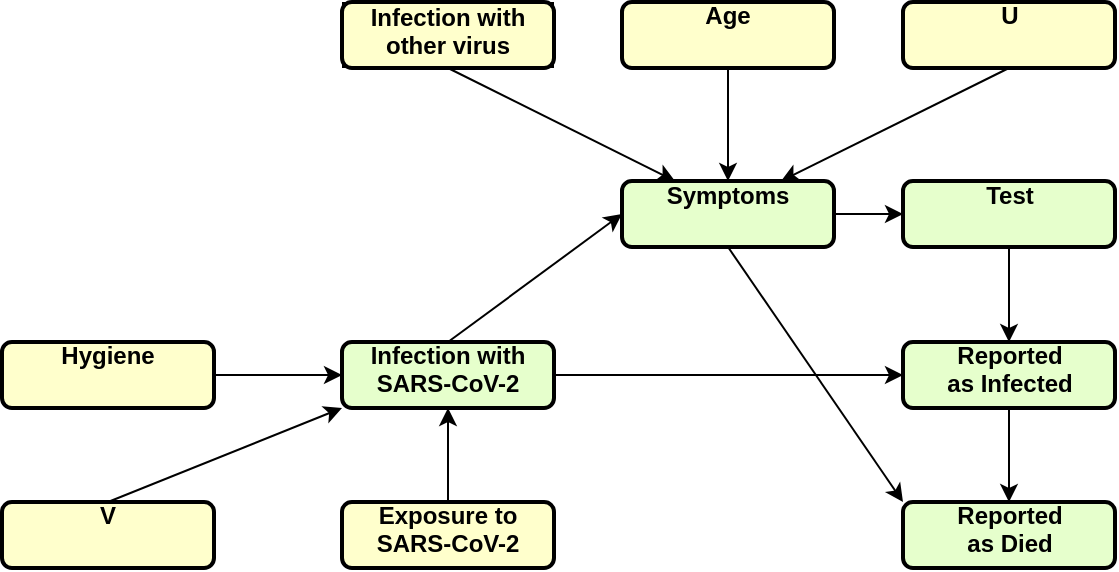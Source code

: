 <mxfile version="12.9.14" type="device"><diagram name="Page-1" id="c7558073-3199-34d8-9f00-42111426c3f3"><mxGraphModel dx="1006" dy="716" grid="1" gridSize="10" guides="1" tooltips="1" connect="1" arrows="1" fold="1" page="1" pageScale="1" pageWidth="826" pageHeight="1169" background="#ffffff" math="0" shadow="0"><root><mxCell id="0"/><mxCell id="1" parent="0"/><mxCell id="2" value="&lt;div&gt;Infection with &lt;br&gt;&lt;/div&gt;&lt;div&gt;SARS-CoV-2&lt;/div&gt;" style="verticalAlign=middle;align=center;overflow=fill;fontSize=12;fontFamily=Helvetica;html=1;rounded=1;fontStyle=1;strokeWidth=2;fillColor=#E6FFCC;gradientColor=none;" parent="1" vertex="1"><mxGeometry x="220" y="360" width="106" height="33" as="geometry"/></mxCell><mxCell id="qkZqZrROlDGyO82E6Gys-96" value="Symptoms" style="verticalAlign=middle;align=center;overflow=fill;fontSize=12;fontFamily=Helvetica;html=1;rounded=1;fontStyle=1;strokeWidth=2;fillColor=#E6FFCC;gradientColor=none;" vertex="1" parent="1"><mxGeometry x="360" y="279.5" width="106" height="33" as="geometry"/></mxCell><mxCell id="qkZqZrROlDGyO82E6Gys-97" value="Test" style="verticalAlign=middle;align=center;overflow=fill;fontSize=12;fontFamily=Helvetica;html=1;rounded=1;fontStyle=1;strokeWidth=2;fillColor=#E6FFCC;gradientColor=none;" vertex="1" parent="1"><mxGeometry x="500.5" y="279.5" width="106" height="33" as="geometry"/></mxCell><mxCell id="qkZqZrROlDGyO82E6Gys-99" value="&lt;div&gt;Reported &lt;br&gt;&lt;/div&gt;&lt;div&gt;as Infected&lt;/div&gt;" style="verticalAlign=middle;align=center;overflow=fill;fontSize=12;fontFamily=Helvetica;html=1;rounded=1;fontStyle=1;strokeWidth=2;fillColor=#E6FFCC;gradientColor=none;" vertex="1" parent="1"><mxGeometry x="500.5" y="360" width="106" height="33" as="geometry"/></mxCell><mxCell id="qkZqZrROlDGyO82E6Gys-102" value="" style="endArrow=classic;html=1;exitX=0.5;exitY=1;exitDx=0;exitDy=0;entryX=0.5;entryY=0;entryDx=0;entryDy=0;" edge="1" parent="1" source="qkZqZrROlDGyO82E6Gys-97" target="qkZqZrROlDGyO82E6Gys-99"><mxGeometry width="50" height="50" relative="1" as="geometry"><mxPoint x="-60" y="320" as="sourcePoint"/><mxPoint x="554" y="337" as="targetPoint"/></mxGeometry></mxCell><mxCell id="qkZqZrROlDGyO82E6Gys-103" value="&lt;div&gt;Reported&lt;/div&gt;&lt;div&gt; as Died&lt;/div&gt;&lt;div&gt;&lt;br&gt;&lt;/div&gt;" style="verticalAlign=middle;align=center;overflow=fill;fontSize=12;fontFamily=Helvetica;html=1;rounded=1;fontStyle=1;strokeWidth=2;fillColor=#E6FFCC;gradientColor=none;" vertex="1" parent="1"><mxGeometry x="500.5" y="440" width="106" height="33" as="geometry"/></mxCell><mxCell id="qkZqZrROlDGyO82E6Gys-104" value="" style="endArrow=classic;html=1;exitX=0.5;exitY=1;exitDx=0;exitDy=0;entryX=0.5;entryY=0;entryDx=0;entryDy=0;" edge="1" parent="1" source="qkZqZrROlDGyO82E6Gys-99" target="qkZqZrROlDGyO82E6Gys-103"><mxGeometry width="50" height="50" relative="1" as="geometry"><mxPoint x="160" y="520" as="sourcePoint"/><mxPoint x="210" y="470" as="targetPoint"/></mxGeometry></mxCell><mxCell id="qkZqZrROlDGyO82E6Gys-105" value="" style="endArrow=classic;html=1;exitX=0.5;exitY=1;exitDx=0;exitDy=0;entryX=0;entryY=0;entryDx=0;entryDy=0;" edge="1" parent="1" source="qkZqZrROlDGyO82E6Gys-96" target="qkZqZrROlDGyO82E6Gys-103"><mxGeometry width="50" height="50" relative="1" as="geometry"><mxPoint x="320" y="490" as="sourcePoint"/><mxPoint x="370" y="440" as="targetPoint"/></mxGeometry></mxCell><mxCell id="qkZqZrROlDGyO82E6Gys-106" value="" style="endArrow=classic;html=1;exitX=1;exitY=0.5;exitDx=0;exitDy=0;entryX=0;entryY=0.5;entryDx=0;entryDy=0;" edge="1" parent="1" source="2" target="qkZqZrROlDGyO82E6Gys-99"><mxGeometry width="50" height="50" relative="1" as="geometry"><mxPoint x="262.5" y="470" as="sourcePoint"/><mxPoint x="432.5" y="400" as="targetPoint"/></mxGeometry></mxCell><mxCell id="qkZqZrROlDGyO82E6Gys-108" value="&lt;div&gt;Infection with &lt;br&gt;&lt;/div&gt;&lt;div&gt;other virus&lt;br&gt;&lt;/div&gt;" style="verticalAlign=middle;align=center;overflow=fill;fontSize=12;fontFamily=Helvetica;html=1;rounded=1;fontStyle=1;strokeWidth=2;fillColor=#FFFFCC;gradientColor=none;labelBorderColor=#000000;" vertex="1" parent="1"><mxGeometry x="220" y="190" width="106" height="33" as="geometry"/></mxCell><mxCell id="qkZqZrROlDGyO82E6Gys-109" value="Age" style="verticalAlign=middle;align=center;overflow=fill;fontSize=12;fontFamily=Helvetica;html=1;rounded=1;fontStyle=1;strokeWidth=2;fillColor=#FFFFCC;gradientColor=none;labelPosition=center;verticalLabelPosition=middle;" vertex="1" parent="1"><mxGeometry x="360" y="190" width="106" height="33" as="geometry"/></mxCell><mxCell id="qkZqZrROlDGyO82E6Gys-110" value="" style="endArrow=classic;html=1;exitX=1;exitY=0.5;exitDx=0;exitDy=0;entryX=0;entryY=0.5;entryDx=0;entryDy=0;" edge="1" parent="1" source="qkZqZrROlDGyO82E6Gys-96" target="qkZqZrROlDGyO82E6Gys-97"><mxGeometry width="50" height="50" relative="1" as="geometry"><mxPoint x="120" y="530" as="sourcePoint"/><mxPoint x="170" y="480" as="targetPoint"/></mxGeometry></mxCell><mxCell id="qkZqZrROlDGyO82E6Gys-111" value="" style="endArrow=classic;html=1;exitX=0.5;exitY=1;exitDx=0;exitDy=0;entryX=0.5;entryY=0;entryDx=0;entryDy=0;" edge="1" parent="1" source="qkZqZrROlDGyO82E6Gys-109" target="qkZqZrROlDGyO82E6Gys-96"><mxGeometry width="50" height="50" relative="1" as="geometry"><mxPoint x="287.5" y="280" as="sourcePoint"/><mxPoint x="337.5" y="230" as="targetPoint"/></mxGeometry></mxCell><mxCell id="qkZqZrROlDGyO82E6Gys-112" value="" style="endArrow=classic;html=1;exitX=0.5;exitY=1;exitDx=0;exitDy=0;entryX=0.25;entryY=0;entryDx=0;entryDy=0;" edge="1" parent="1" source="qkZqZrROlDGyO82E6Gys-108" target="qkZqZrROlDGyO82E6Gys-96"><mxGeometry width="50" height="50" relative="1" as="geometry"><mxPoint x="380" y="270" as="sourcePoint"/><mxPoint x="430" y="220" as="targetPoint"/></mxGeometry></mxCell><mxCell id="qkZqZrROlDGyO82E6Gys-113" value="U" style="verticalAlign=middle;align=center;overflow=fill;fontSize=12;fontFamily=Helvetica;html=1;rounded=1;fontStyle=1;strokeWidth=2;fillColor=#FFFFCC;gradientColor=none;" vertex="1" parent="1"><mxGeometry x="500.5" y="190" width="106" height="33" as="geometry"/></mxCell><mxCell id="qkZqZrROlDGyO82E6Gys-114" value="" style="endArrow=classic;html=1;exitX=0.5;exitY=1;exitDx=0;exitDy=0;entryX=0.75;entryY=0;entryDx=0;entryDy=0;" edge="1" parent="1" source="qkZqZrROlDGyO82E6Gys-113" target="qkZqZrROlDGyO82E6Gys-96"><mxGeometry width="50" height="50" relative="1" as="geometry"><mxPoint x="517.5" y="280" as="sourcePoint"/><mxPoint x="567.5" y="230" as="targetPoint"/></mxGeometry></mxCell><mxCell id="qkZqZrROlDGyO82E6Gys-115" value="&lt;div&gt;Exposure to&lt;/div&gt;&lt;div&gt;SARS-CoV-2&lt;br&gt;&lt;/div&gt;" style="verticalAlign=middle;align=center;overflow=fill;fontSize=12;fontFamily=Helvetica;html=1;rounded=1;fontStyle=1;strokeWidth=2;fillColor=#FFFFCC;gradientColor=none;" vertex="1" parent="1"><mxGeometry x="220" y="440" width="106" height="33" as="geometry"/></mxCell><mxCell id="qkZqZrROlDGyO82E6Gys-116" value="&lt;div&gt;Hygiene&lt;/div&gt;" style="verticalAlign=middle;align=center;overflow=fill;fontSize=12;fontFamily=Helvetica;html=1;rounded=1;fontStyle=1;strokeWidth=2;fillColor=#FFFFCC;gradientColor=none;" vertex="1" parent="1"><mxGeometry x="50" y="360" width="106" height="33" as="geometry"/></mxCell><mxCell id="qkZqZrROlDGyO82E6Gys-117" value="" style="endArrow=classic;html=1;exitX=1;exitY=0.5;exitDx=0;exitDy=0;entryX=0;entryY=0.5;entryDx=0;entryDy=0;" edge="1" parent="1" source="qkZqZrROlDGyO82E6Gys-116" target="2"><mxGeometry width="50" height="50" relative="1" as="geometry"><mxPoint x="160" y="430" as="sourcePoint"/><mxPoint x="210" y="380" as="targetPoint"/></mxGeometry></mxCell><mxCell id="qkZqZrROlDGyO82E6Gys-118" value="" style="endArrow=classic;html=1;exitX=0.5;exitY=0;exitDx=0;exitDy=0;entryX=0.5;entryY=1;entryDx=0;entryDy=0;" edge="1" parent="1" source="qkZqZrROlDGyO82E6Gys-115" target="2"><mxGeometry width="50" height="50" relative="1" as="geometry"><mxPoint x="230" y="450" as="sourcePoint"/><mxPoint x="280" y="400" as="targetPoint"/></mxGeometry></mxCell><mxCell id="qkZqZrROlDGyO82E6Gys-119" value="" style="endArrow=classic;html=1;exitX=0.5;exitY=0;exitDx=0;exitDy=0;entryX=0;entryY=0.5;entryDx=0;entryDy=0;" edge="1" parent="1" source="2" target="qkZqZrROlDGyO82E6Gys-96"><mxGeometry width="50" height="50" relative="1" as="geometry"><mxPoint x="270" y="320" as="sourcePoint"/><mxPoint x="320" y="270" as="targetPoint"/></mxGeometry></mxCell><mxCell id="qkZqZrROlDGyO82E6Gys-120" value="V" style="verticalAlign=middle;align=center;overflow=fill;fontSize=12;fontFamily=Helvetica;html=1;rounded=1;fontStyle=1;strokeWidth=2;fillColor=#FFFFCC;gradientColor=none;" vertex="1" parent="1"><mxGeometry x="50" y="440" width="106" height="33" as="geometry"/></mxCell><mxCell id="qkZqZrROlDGyO82E6Gys-121" value="" style="endArrow=classic;html=1;exitX=0.5;exitY=0;exitDx=0;exitDy=0;entryX=0;entryY=1;entryDx=0;entryDy=0;" edge="1" parent="1" source="qkZqZrROlDGyO82E6Gys-120" target="2"><mxGeometry width="50" height="50" relative="1" as="geometry"><mxPoint x="180" y="570" as="sourcePoint"/><mxPoint x="230" y="520" as="targetPoint"/></mxGeometry></mxCell></root></mxGraphModel></diagram></mxfile>